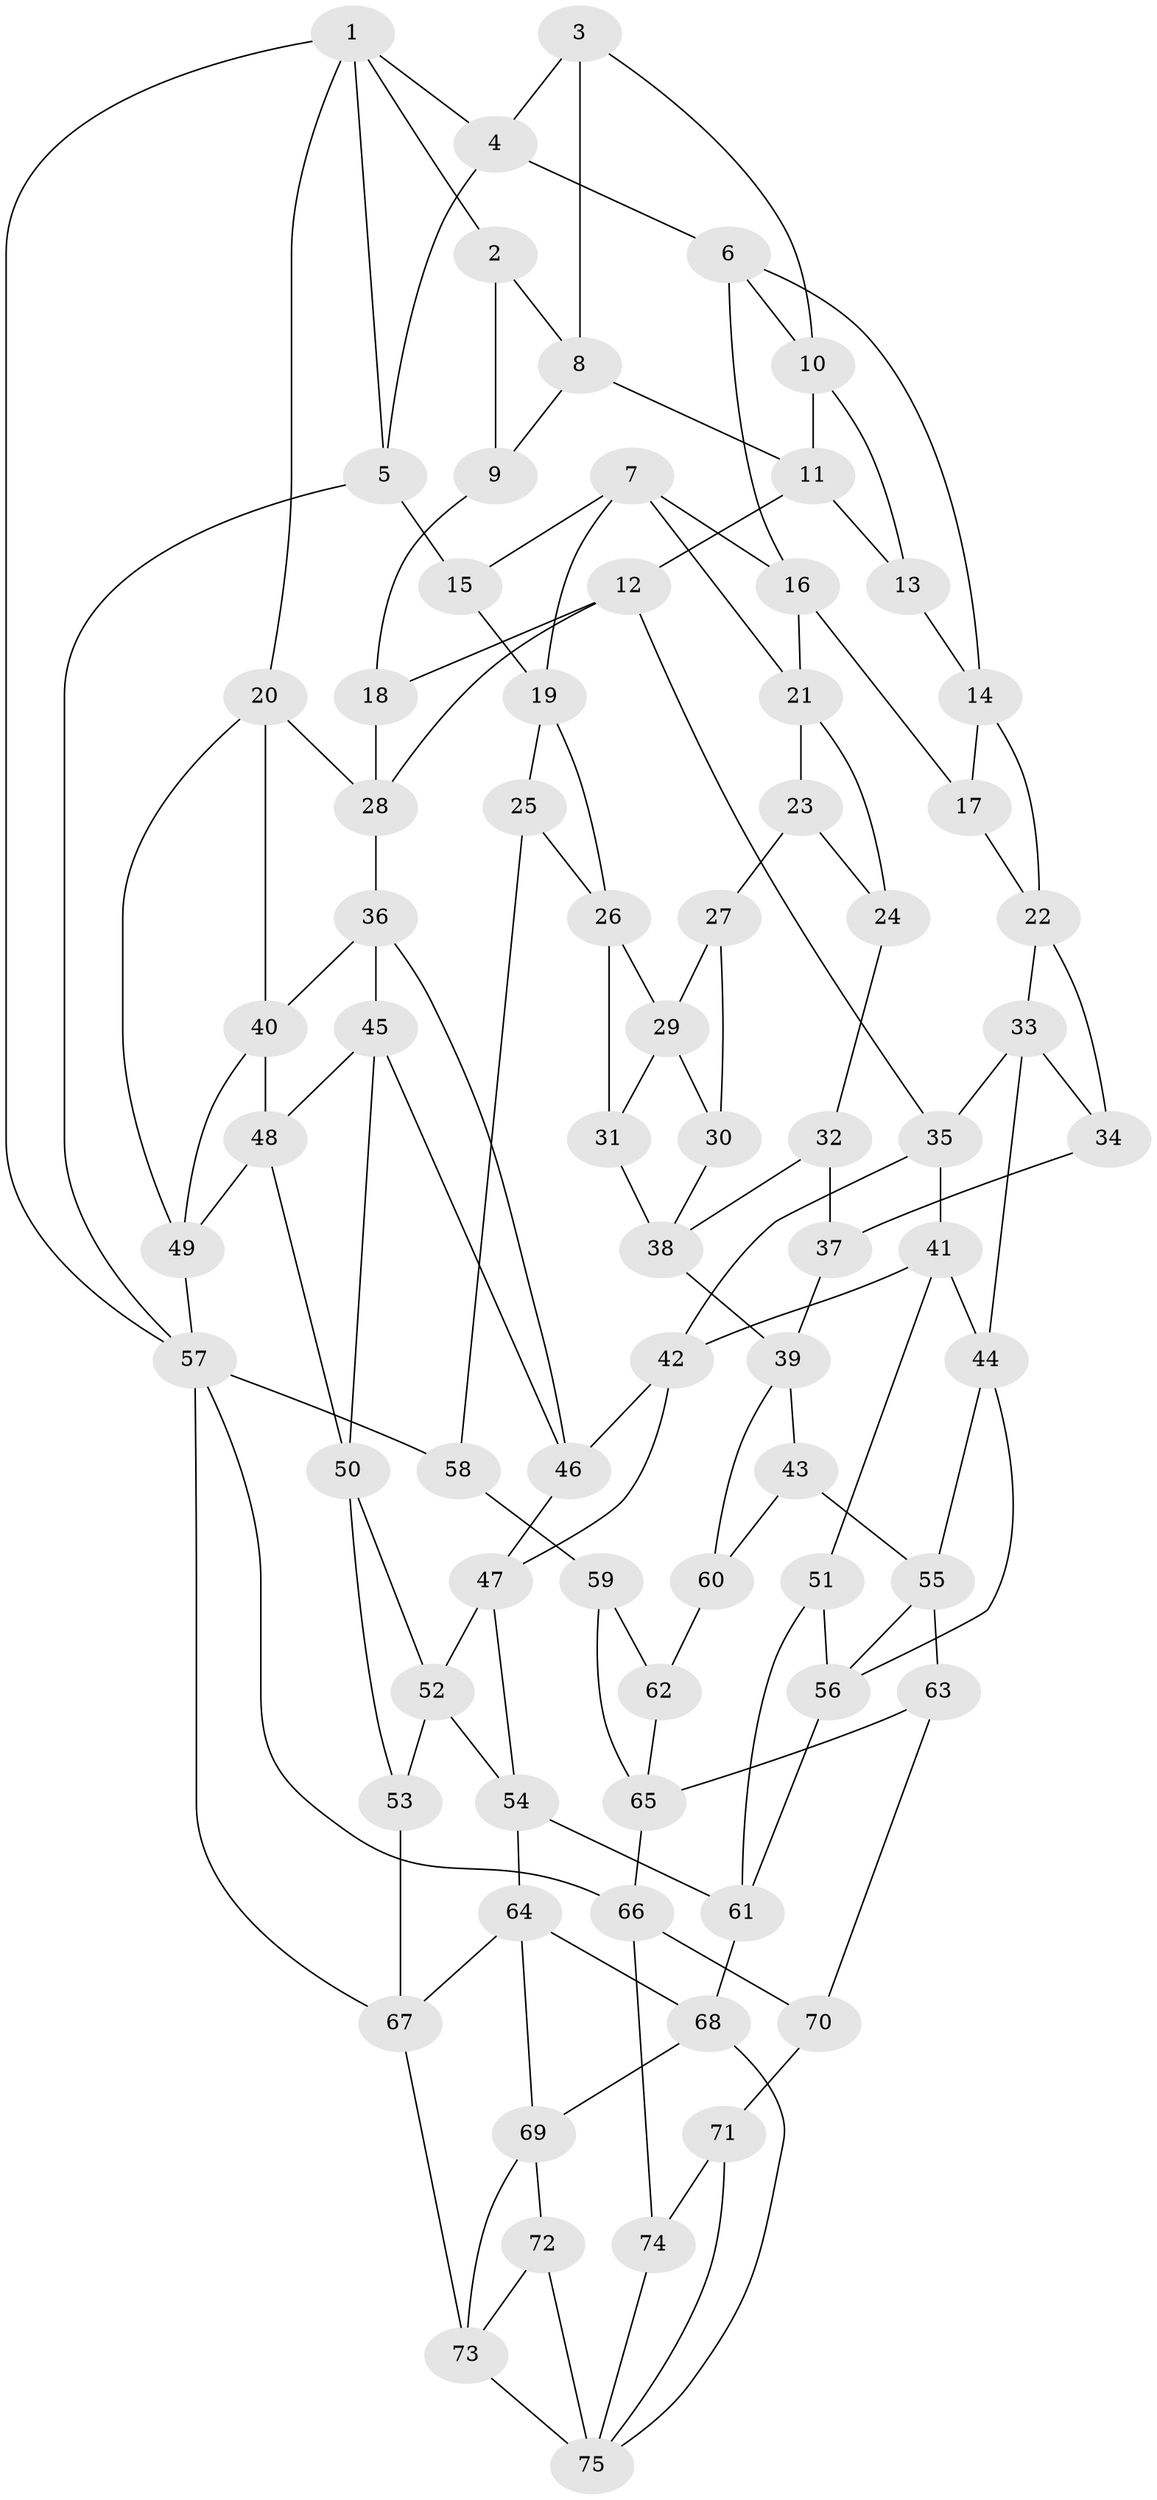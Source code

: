 // original degree distribution, {3: 0.013422818791946308, 5: 0.5503355704697986, 4: 0.22818791946308725, 6: 0.2080536912751678}
// Generated by graph-tools (version 1.1) at 2025/38/03/04/25 23:38:33]
// undirected, 75 vertices, 138 edges
graph export_dot {
  node [color=gray90,style=filled];
  1;
  2;
  3;
  4;
  5;
  6;
  7;
  8;
  9;
  10;
  11;
  12;
  13;
  14;
  15;
  16;
  17;
  18;
  19;
  20;
  21;
  22;
  23;
  24;
  25;
  26;
  27;
  28;
  29;
  30;
  31;
  32;
  33;
  34;
  35;
  36;
  37;
  38;
  39;
  40;
  41;
  42;
  43;
  44;
  45;
  46;
  47;
  48;
  49;
  50;
  51;
  52;
  53;
  54;
  55;
  56;
  57;
  58;
  59;
  60;
  61;
  62;
  63;
  64;
  65;
  66;
  67;
  68;
  69;
  70;
  71;
  72;
  73;
  74;
  75;
  1 -- 2 [weight=1.0];
  1 -- 4 [weight=1.0];
  1 -- 5 [weight=1.0];
  1 -- 20 [weight=1.0];
  1 -- 57 [weight=1.0];
  2 -- 8 [weight=1.0];
  2 -- 9 [weight=1.0];
  3 -- 4 [weight=1.0];
  3 -- 8 [weight=1.0];
  3 -- 10 [weight=1.0];
  4 -- 5 [weight=1.0];
  4 -- 6 [weight=1.0];
  5 -- 15 [weight=2.0];
  5 -- 57 [weight=1.0];
  6 -- 10 [weight=1.0];
  6 -- 14 [weight=1.0];
  6 -- 16 [weight=1.0];
  7 -- 15 [weight=1.0];
  7 -- 16 [weight=1.0];
  7 -- 19 [weight=1.0];
  7 -- 21 [weight=1.0];
  8 -- 9 [weight=1.0];
  8 -- 11 [weight=1.0];
  9 -- 18 [weight=2.0];
  10 -- 11 [weight=1.0];
  10 -- 13 [weight=1.0];
  11 -- 12 [weight=1.0];
  11 -- 13 [weight=1.0];
  12 -- 18 [weight=1.0];
  12 -- 28 [weight=1.0];
  12 -- 35 [weight=1.0];
  13 -- 14 [weight=1.0];
  14 -- 17 [weight=1.0];
  14 -- 22 [weight=1.0];
  15 -- 19 [weight=1.0];
  16 -- 17 [weight=1.0];
  16 -- 21 [weight=1.0];
  17 -- 22 [weight=1.0];
  18 -- 28 [weight=1.0];
  19 -- 25 [weight=1.0];
  19 -- 26 [weight=1.0];
  20 -- 28 [weight=1.0];
  20 -- 40 [weight=1.0];
  20 -- 49 [weight=1.0];
  21 -- 23 [weight=1.0];
  21 -- 24 [weight=1.0];
  22 -- 33 [weight=1.0];
  22 -- 34 [weight=1.0];
  23 -- 24 [weight=1.0];
  23 -- 27 [weight=2.0];
  24 -- 32 [weight=1.0];
  25 -- 26 [weight=1.0];
  25 -- 58 [weight=2.0];
  26 -- 29 [weight=1.0];
  26 -- 31 [weight=1.0];
  27 -- 29 [weight=1.0];
  27 -- 30 [weight=1.0];
  28 -- 36 [weight=1.0];
  29 -- 30 [weight=1.0];
  29 -- 31 [weight=1.0];
  30 -- 38 [weight=1.0];
  31 -- 38 [weight=1.0];
  32 -- 37 [weight=2.0];
  32 -- 38 [weight=1.0];
  33 -- 34 [weight=1.0];
  33 -- 35 [weight=1.0];
  33 -- 44 [weight=1.0];
  34 -- 37 [weight=1.0];
  35 -- 41 [weight=1.0];
  35 -- 42 [weight=1.0];
  36 -- 40 [weight=1.0];
  36 -- 45 [weight=1.0];
  36 -- 46 [weight=1.0];
  37 -- 39 [weight=1.0];
  38 -- 39 [weight=1.0];
  39 -- 43 [weight=1.0];
  39 -- 60 [weight=1.0];
  40 -- 48 [weight=1.0];
  40 -- 49 [weight=1.0];
  41 -- 42 [weight=1.0];
  41 -- 44 [weight=1.0];
  41 -- 51 [weight=1.0];
  42 -- 46 [weight=1.0];
  42 -- 47 [weight=1.0];
  43 -- 55 [weight=1.0];
  43 -- 60 [weight=1.0];
  44 -- 55 [weight=1.0];
  44 -- 56 [weight=1.0];
  45 -- 46 [weight=1.0];
  45 -- 48 [weight=1.0];
  45 -- 50 [weight=1.0];
  46 -- 47 [weight=1.0];
  47 -- 52 [weight=1.0];
  47 -- 54 [weight=1.0];
  48 -- 49 [weight=1.0];
  48 -- 50 [weight=1.0];
  49 -- 57 [weight=1.0];
  50 -- 52 [weight=1.0];
  50 -- 53 [weight=1.0];
  51 -- 56 [weight=1.0];
  51 -- 61 [weight=1.0];
  52 -- 53 [weight=1.0];
  52 -- 54 [weight=1.0];
  53 -- 67 [weight=1.0];
  54 -- 61 [weight=1.0];
  54 -- 64 [weight=1.0];
  55 -- 56 [weight=1.0];
  55 -- 63 [weight=1.0];
  56 -- 61 [weight=1.0];
  57 -- 58 [weight=1.0];
  57 -- 66 [weight=1.0];
  57 -- 67 [weight=1.0];
  58 -- 59 [weight=1.0];
  59 -- 62 [weight=1.0];
  59 -- 65 [weight=1.0];
  60 -- 62 [weight=2.0];
  61 -- 68 [weight=1.0];
  62 -- 65 [weight=1.0];
  63 -- 65 [weight=1.0];
  63 -- 70 [weight=1.0];
  64 -- 67 [weight=1.0];
  64 -- 68 [weight=1.0];
  64 -- 69 [weight=1.0];
  65 -- 66 [weight=1.0];
  66 -- 70 [weight=1.0];
  66 -- 74 [weight=1.0];
  67 -- 73 [weight=1.0];
  68 -- 69 [weight=1.0];
  68 -- 75 [weight=1.0];
  69 -- 72 [weight=1.0];
  69 -- 73 [weight=1.0];
  70 -- 71 [weight=2.0];
  71 -- 74 [weight=1.0];
  71 -- 75 [weight=1.0];
  72 -- 73 [weight=1.0];
  72 -- 75 [weight=2.0];
  73 -- 75 [weight=1.0];
  74 -- 75 [weight=1.0];
}
